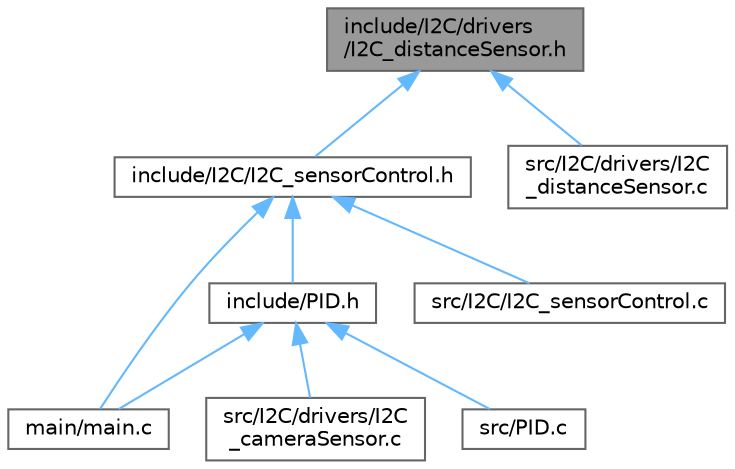 digraph "include/I2C/drivers/I2C_distanceSensor.h"
{
 // LATEX_PDF_SIZE
  bgcolor="transparent";
  edge [fontname=Helvetica,fontsize=10,labelfontname=Helvetica,labelfontsize=10];
  node [fontname=Helvetica,fontsize=10,shape=box,height=0.2,width=0.4];
  Node1 [id="Node000001",label="include/I2C/drivers\l/I2C_distanceSensor.h",height=0.2,width=0.4,color="gray40", fillcolor="grey60", style="filled", fontcolor="black",tooltip=" "];
  Node1 -> Node2 [id="edge17_Node000001_Node000002",dir="back",color="steelblue1",style="solid",tooltip=" "];
  Node2 [id="Node000002",label="include/I2C/I2C_sensorControl.h",height=0.2,width=0.4,color="grey40", fillcolor="white", style="filled",URL="$_i2_c__sensor_control_8h.html",tooltip=" "];
  Node2 -> Node3 [id="edge18_Node000002_Node000003",dir="back",color="steelblue1",style="solid",tooltip=" "];
  Node3 [id="Node000003",label="include/PID.h",height=0.2,width=0.4,color="grey40", fillcolor="white", style="filled",URL="$_p_i_d_8h.html",tooltip=" "];
  Node3 -> Node4 [id="edge19_Node000003_Node000004",dir="back",color="steelblue1",style="solid",tooltip=" "];
  Node4 [id="Node000004",label="main/main.c",height=0.2,width=0.4,color="grey40", fillcolor="white", style="filled",URL="$main_8c.html",tooltip=" "];
  Node3 -> Node5 [id="edge20_Node000003_Node000005",dir="back",color="steelblue1",style="solid",tooltip=" "];
  Node5 [id="Node000005",label="src/I2C/drivers/I2C\l_cameraSensor.c",height=0.2,width=0.4,color="grey40", fillcolor="white", style="filled",URL="$_i2_c__camera_sensor_8c.html",tooltip=" "];
  Node3 -> Node6 [id="edge21_Node000003_Node000006",dir="back",color="steelblue1",style="solid",tooltip=" "];
  Node6 [id="Node000006",label="src/PID.c",height=0.2,width=0.4,color="grey40", fillcolor="white", style="filled",URL="$_p_i_d_8c.html",tooltip=" "];
  Node2 -> Node4 [id="edge22_Node000002_Node000004",dir="back",color="steelblue1",style="solid",tooltip=" "];
  Node2 -> Node7 [id="edge23_Node000002_Node000007",dir="back",color="steelblue1",style="solid",tooltip=" "];
  Node7 [id="Node000007",label="src/I2C/I2C_sensorControl.c",height=0.2,width=0.4,color="grey40", fillcolor="white", style="filled",URL="$_i2_c__sensor_control_8c.html",tooltip=" "];
  Node1 -> Node8 [id="edge24_Node000001_Node000008",dir="back",color="steelblue1",style="solid",tooltip=" "];
  Node8 [id="Node000008",label="src/I2C/drivers/I2C\l_distanceSensor.c",height=0.2,width=0.4,color="grey40", fillcolor="white", style="filled",URL="$_i2_c__distance_sensor_8c.html",tooltip=" "];
}
